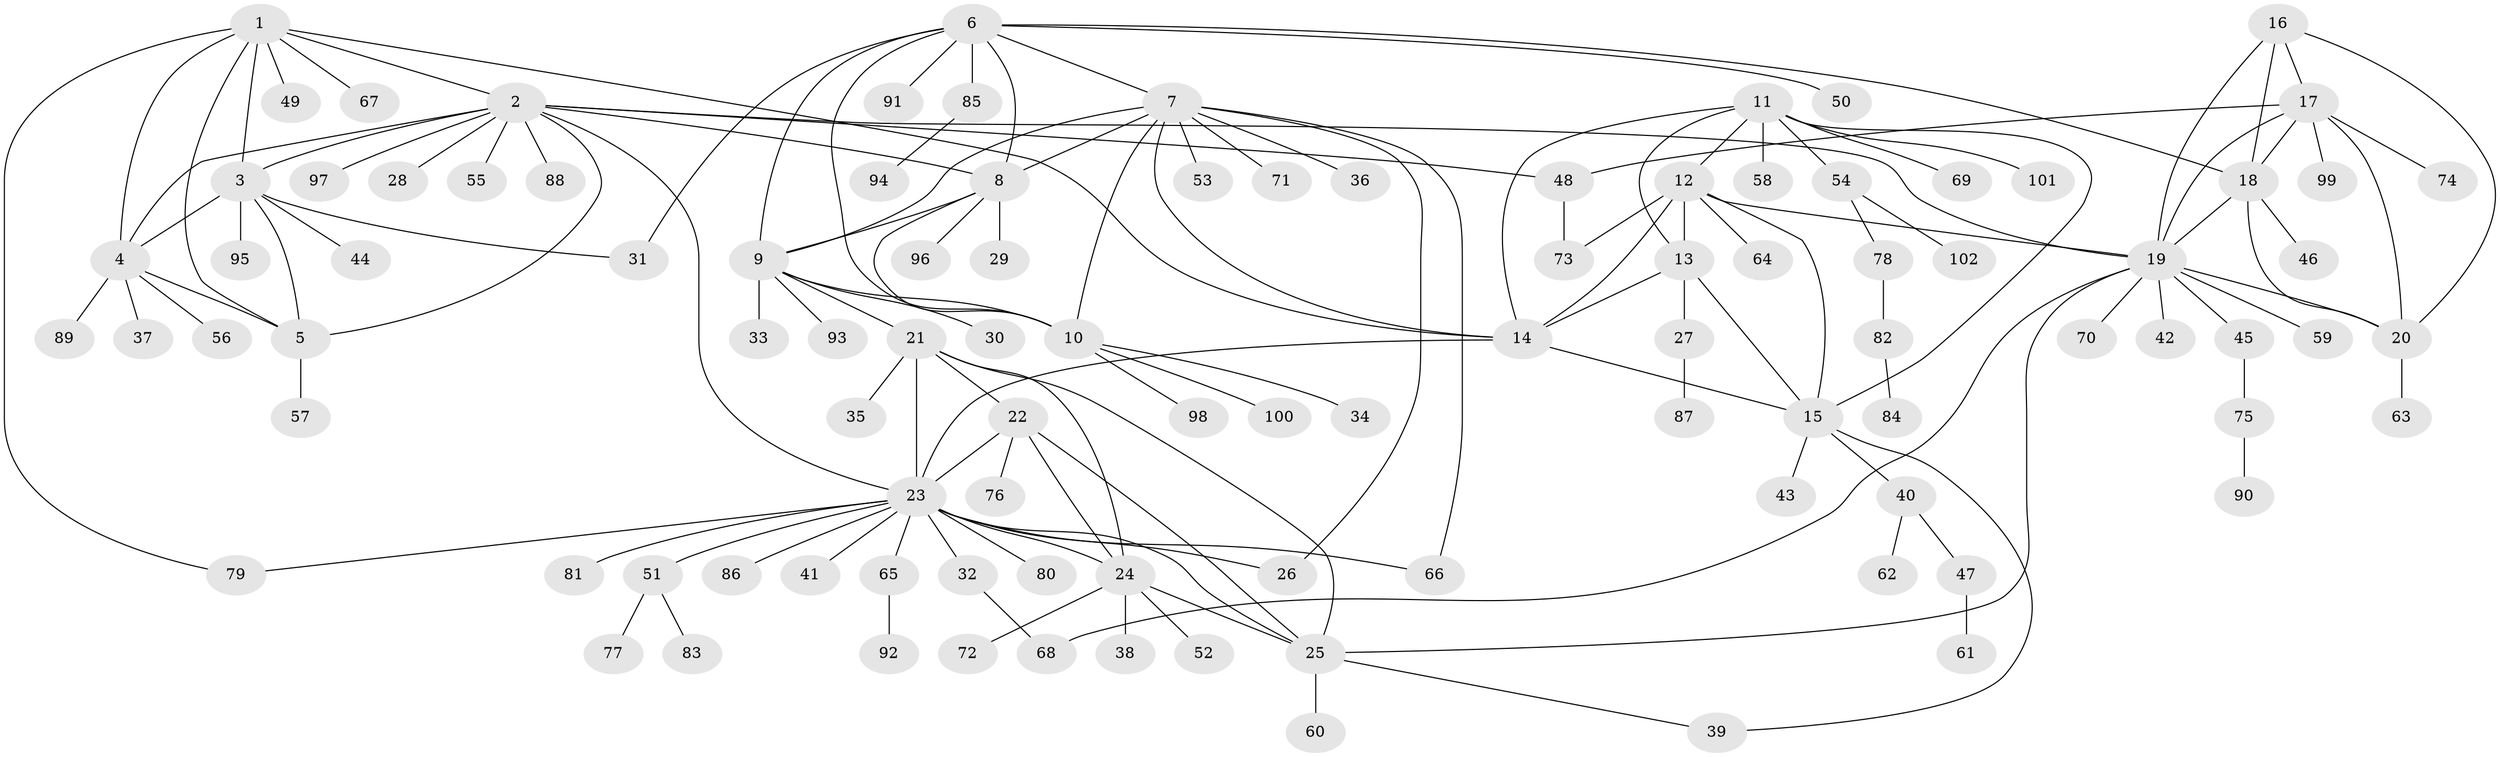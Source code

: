 // Generated by graph-tools (version 1.1) at 2025/37/03/09/25 02:37:34]
// undirected, 102 vertices, 145 edges
graph export_dot {
graph [start="1"]
  node [color=gray90,style=filled];
  1;
  2;
  3;
  4;
  5;
  6;
  7;
  8;
  9;
  10;
  11;
  12;
  13;
  14;
  15;
  16;
  17;
  18;
  19;
  20;
  21;
  22;
  23;
  24;
  25;
  26;
  27;
  28;
  29;
  30;
  31;
  32;
  33;
  34;
  35;
  36;
  37;
  38;
  39;
  40;
  41;
  42;
  43;
  44;
  45;
  46;
  47;
  48;
  49;
  50;
  51;
  52;
  53;
  54;
  55;
  56;
  57;
  58;
  59;
  60;
  61;
  62;
  63;
  64;
  65;
  66;
  67;
  68;
  69;
  70;
  71;
  72;
  73;
  74;
  75;
  76;
  77;
  78;
  79;
  80;
  81;
  82;
  83;
  84;
  85;
  86;
  87;
  88;
  89;
  90;
  91;
  92;
  93;
  94;
  95;
  96;
  97;
  98;
  99;
  100;
  101;
  102;
  1 -- 2;
  1 -- 3;
  1 -- 4;
  1 -- 5;
  1 -- 14;
  1 -- 49;
  1 -- 67;
  1 -- 79;
  2 -- 3;
  2 -- 4;
  2 -- 5;
  2 -- 8;
  2 -- 19;
  2 -- 23;
  2 -- 28;
  2 -- 48;
  2 -- 55;
  2 -- 88;
  2 -- 97;
  3 -- 4;
  3 -- 5;
  3 -- 31;
  3 -- 44;
  3 -- 95;
  4 -- 5;
  4 -- 37;
  4 -- 56;
  4 -- 89;
  5 -- 57;
  6 -- 7;
  6 -- 8;
  6 -- 9;
  6 -- 10;
  6 -- 18;
  6 -- 31;
  6 -- 50;
  6 -- 85;
  6 -- 91;
  7 -- 8;
  7 -- 9;
  7 -- 10;
  7 -- 14;
  7 -- 26;
  7 -- 36;
  7 -- 53;
  7 -- 66;
  7 -- 71;
  8 -- 9;
  8 -- 10;
  8 -- 29;
  8 -- 96;
  9 -- 10;
  9 -- 21;
  9 -- 30;
  9 -- 33;
  9 -- 93;
  10 -- 34;
  10 -- 98;
  10 -- 100;
  11 -- 12;
  11 -- 13;
  11 -- 14;
  11 -- 15;
  11 -- 54;
  11 -- 58;
  11 -- 69;
  11 -- 101;
  12 -- 13;
  12 -- 14;
  12 -- 15;
  12 -- 19;
  12 -- 64;
  12 -- 73;
  13 -- 14;
  13 -- 15;
  13 -- 27;
  14 -- 15;
  14 -- 23;
  15 -- 39;
  15 -- 40;
  15 -- 43;
  16 -- 17;
  16 -- 18;
  16 -- 19;
  16 -- 20;
  17 -- 18;
  17 -- 19;
  17 -- 20;
  17 -- 48;
  17 -- 74;
  17 -- 99;
  18 -- 19;
  18 -- 20;
  18 -- 46;
  19 -- 20;
  19 -- 25;
  19 -- 42;
  19 -- 45;
  19 -- 59;
  19 -- 68;
  19 -- 70;
  20 -- 63;
  21 -- 22;
  21 -- 23;
  21 -- 24;
  21 -- 25;
  21 -- 35;
  22 -- 23;
  22 -- 24;
  22 -- 25;
  22 -- 76;
  23 -- 24;
  23 -- 25;
  23 -- 26;
  23 -- 32;
  23 -- 41;
  23 -- 51;
  23 -- 65;
  23 -- 66;
  23 -- 79;
  23 -- 80;
  23 -- 81;
  23 -- 86;
  24 -- 25;
  24 -- 38;
  24 -- 52;
  24 -- 72;
  25 -- 39;
  25 -- 60;
  27 -- 87;
  32 -- 68;
  40 -- 47;
  40 -- 62;
  45 -- 75;
  47 -- 61;
  48 -- 73;
  51 -- 77;
  51 -- 83;
  54 -- 78;
  54 -- 102;
  65 -- 92;
  75 -- 90;
  78 -- 82;
  82 -- 84;
  85 -- 94;
}
